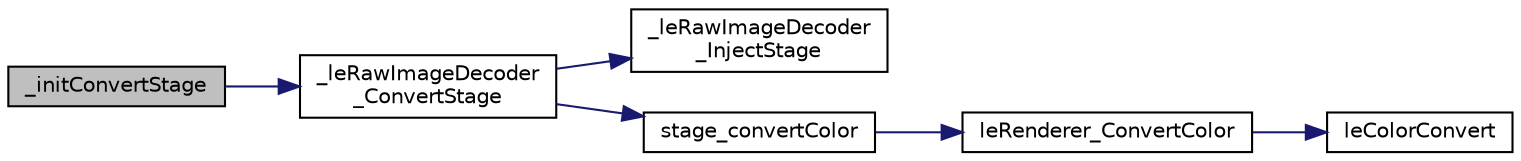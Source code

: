 digraph "_initConvertStage"
{
 // LATEX_PDF_SIZE
  edge [fontname="Helvetica",fontsize="10",labelfontname="Helvetica",labelfontsize="10"];
  node [fontname="Helvetica",fontsize="10",shape=record];
  rankdir="LR";
  Node1 [label="_initConvertStage",height=0.2,width=0.4,color="black", fillcolor="grey75", style="filled", fontcolor="black",tooltip=" "];
  Node1 -> Node2 [color="midnightblue",fontsize="10",style="solid",fontname="Helvetica"];
  Node2 [label="_leRawImageDecoder\l_ConvertStage",height=0.2,width=0.4,color="black", fillcolor="white", style="filled",URL="$legato__imagedecoder__raw_8c.html#a9bfc7c82e7d09a53dddeb08920da87e3",tooltip=" "];
  Node2 -> Node3 [color="midnightblue",fontsize="10",style="solid",fontname="Helvetica"];
  Node3 [label="_leRawImageDecoder\l_InjectStage",height=0.2,width=0.4,color="black", fillcolor="white", style="filled",URL="$legato__imagedecoder__raw__convert_8c.html#afe19a22091ec64bedbf79fe6f9fdedb2",tooltip=" "];
  Node2 -> Node4 [color="midnightblue",fontsize="10",style="solid",fontname="Helvetica"];
  Node4 [label="stage_convertColor",height=0.2,width=0.4,color="black", fillcolor="white", style="filled",URL="$legato__imagedecoder__raw__convert_8c.html#abad62b03516a6c3b689b41046aebecc6",tooltip=" "];
  Node4 -> Node5 [color="midnightblue",fontsize="10",style="solid",fontname="Helvetica"];
  Node5 [label="leRenderer_ConvertColor",height=0.2,width=0.4,color="black", fillcolor="white", style="filled",URL="$legato__renderer_8c.html#af04e1ea8f24c3768e71d64ae9df02901",tooltip=" "];
  Node5 -> Node6 [color="midnightblue",fontsize="10",style="solid",fontname="Helvetica"];
  Node6 [label="leColorConvert",height=0.2,width=0.4,color="black", fillcolor="white", style="filled",URL="$legato__color_8h.html#a53c185c8a78fff8675a52086fed04f65",tooltip=" "];
}
